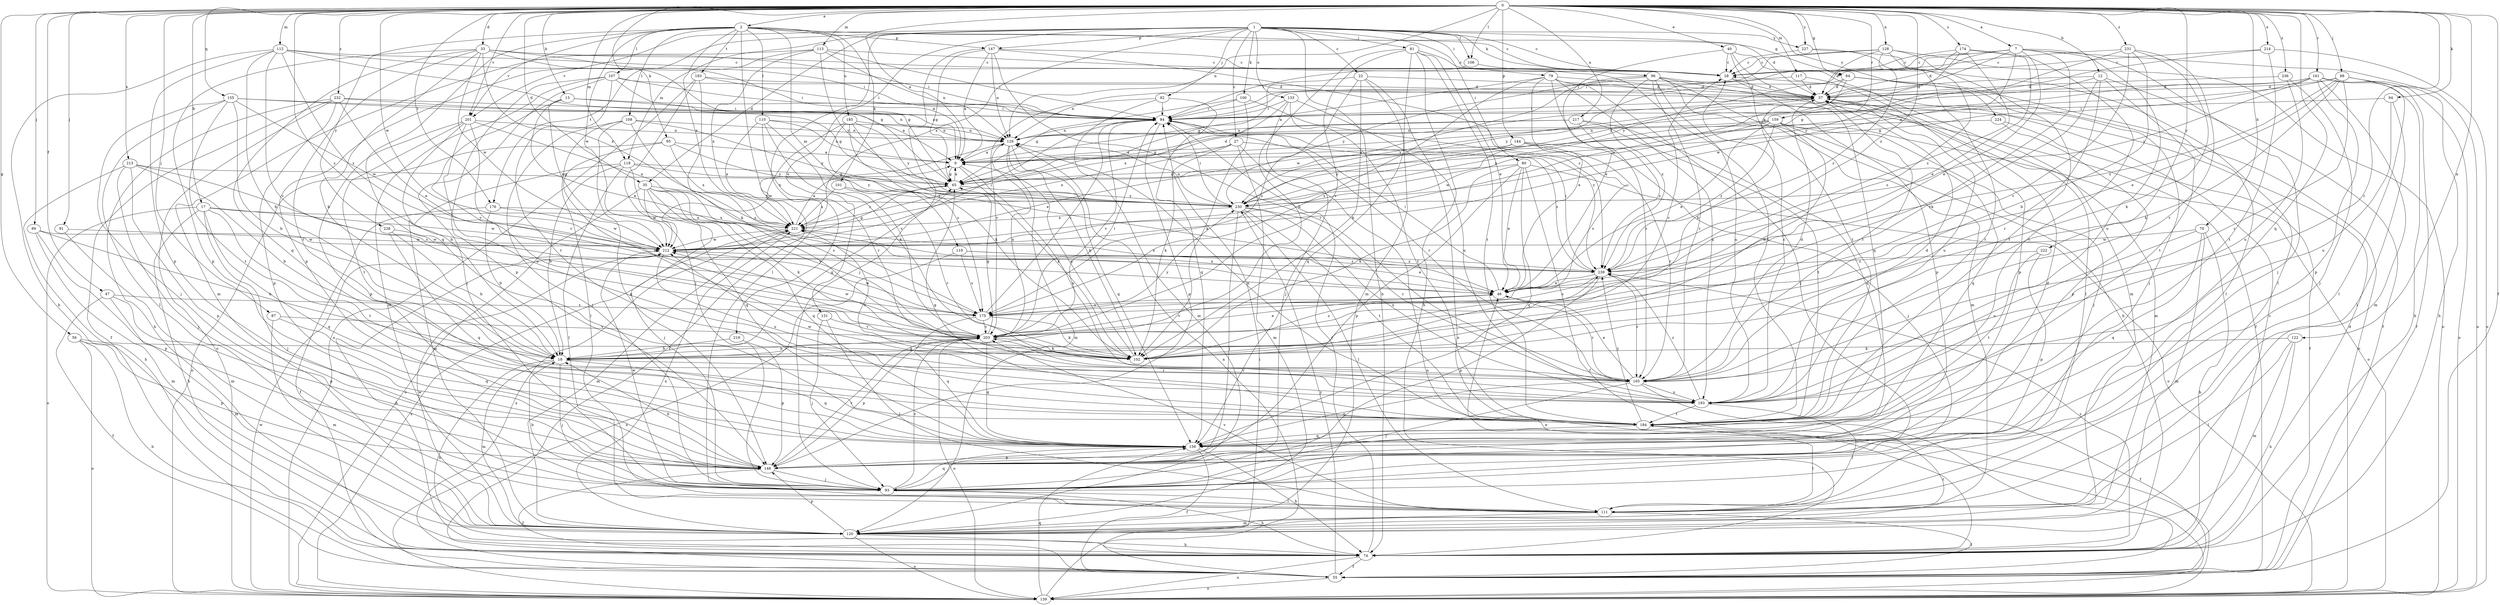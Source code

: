 strict digraph  {
0;
1;
2;
7;
9;
12;
13;
17;
18;
22;
27;
28;
33;
35;
37;
40;
46;
47;
55;
56;
64;
65;
70;
74;
79;
80;
81;
84;
87;
88;
89;
91;
92;
93;
94;
95;
96;
100;
101;
102;
106;
107;
108;
110;
111;
112;
113;
117;
118;
119;
120;
122;
128;
129;
131;
133;
139;
144;
147;
148;
155;
156;
159;
161;
165;
174;
175;
176;
183;
184;
185;
193;
201;
203;
212;
213;
214;
217;
219;
221;
222;
224;
227;
228;
230;
231;
232;
236;
239;
0 -> 2  [label=a];
0 -> 7  [label=a];
0 -> 9  [label=a];
0 -> 12  [label=b];
0 -> 13  [label=b];
0 -> 17  [label=b];
0 -> 33  [label=d];
0 -> 35  [label=d];
0 -> 40  [label=e];
0 -> 47  [label=f];
0 -> 55  [label=f];
0 -> 56  [label=g];
0 -> 64  [label=g];
0 -> 70  [label=h];
0 -> 87  [label=j];
0 -> 88  [label=j];
0 -> 89  [label=j];
0 -> 91  [label=j];
0 -> 94  [label=k];
0 -> 95  [label=k];
0 -> 106  [label=l];
0 -> 112  [label=m];
0 -> 113  [label=m];
0 -> 117  [label=m];
0 -> 118  [label=m];
0 -> 122  [label=n];
0 -> 128  [label=n];
0 -> 129  [label=n];
0 -> 144  [label=p];
0 -> 155  [label=q];
0 -> 156  [label=q];
0 -> 159  [label=r];
0 -> 161  [label=r];
0 -> 165  [label=r];
0 -> 174  [label=s];
0 -> 175  [label=s];
0 -> 176  [label=t];
0 -> 201  [label=v];
0 -> 212  [label=w];
0 -> 213  [label=x];
0 -> 214  [label=x];
0 -> 217  [label=x];
0 -> 222  [label=y];
0 -> 224  [label=y];
0 -> 227  [label=y];
0 -> 231  [label=z];
0 -> 232  [label=z];
0 -> 236  [label=z];
0 -> 239  [label=z];
1 -> 22  [label=c];
1 -> 27  [label=c];
1 -> 28  [label=c];
1 -> 35  [label=d];
1 -> 37  [label=d];
1 -> 74  [label=h];
1 -> 79  [label=i];
1 -> 80  [label=i];
1 -> 81  [label=i];
1 -> 92  [label=j];
1 -> 96  [label=k];
1 -> 100  [label=k];
1 -> 106  [label=l];
1 -> 118  [label=m];
1 -> 131  [label=o];
1 -> 133  [label=o];
1 -> 147  [label=p];
1 -> 176  [label=t];
1 -> 201  [label=v];
1 -> 219  [label=x];
1 -> 221  [label=x];
1 -> 227  [label=y];
2 -> 28  [label=c];
2 -> 64  [label=g];
2 -> 101  [label=k];
2 -> 107  [label=l];
2 -> 108  [label=l];
2 -> 110  [label=l];
2 -> 111  [label=l];
2 -> 119  [label=m];
2 -> 147  [label=p];
2 -> 156  [label=q];
2 -> 183  [label=t];
2 -> 185  [label=u];
2 -> 201  [label=v];
2 -> 212  [label=w];
2 -> 221  [label=x];
2 -> 228  [label=y];
7 -> 28  [label=c];
7 -> 37  [label=d];
7 -> 46  [label=e];
7 -> 84  [label=i];
7 -> 93  [label=j];
7 -> 102  [label=k];
7 -> 139  [label=o];
7 -> 193  [label=u];
7 -> 212  [label=w];
7 -> 230  [label=y];
9 -> 65  [label=g];
9 -> 102  [label=k];
9 -> 193  [label=u];
12 -> 37  [label=d];
12 -> 55  [label=f];
12 -> 84  [label=i];
12 -> 165  [label=r];
12 -> 184  [label=t];
12 -> 203  [label=v];
13 -> 46  [label=e];
13 -> 84  [label=i];
13 -> 129  [label=n];
13 -> 203  [label=v];
13 -> 212  [label=w];
17 -> 74  [label=h];
17 -> 93  [label=j];
17 -> 139  [label=o];
17 -> 156  [label=q];
17 -> 184  [label=t];
17 -> 212  [label=w];
17 -> 221  [label=x];
18 -> 65  [label=g];
18 -> 74  [label=h];
18 -> 93  [label=j];
18 -> 120  [label=m];
18 -> 156  [label=q];
18 -> 165  [label=r];
22 -> 37  [label=d];
22 -> 65  [label=g];
22 -> 102  [label=k];
22 -> 139  [label=o];
22 -> 156  [label=q];
22 -> 175  [label=s];
27 -> 9  [label=a];
27 -> 102  [label=k];
27 -> 120  [label=m];
27 -> 139  [label=o];
27 -> 221  [label=x];
27 -> 239  [label=z];
28 -> 37  [label=d];
28 -> 148  [label=p];
33 -> 9  [label=a];
33 -> 18  [label=b];
33 -> 28  [label=c];
33 -> 65  [label=g];
33 -> 84  [label=i];
33 -> 148  [label=p];
33 -> 156  [label=q];
33 -> 184  [label=t];
33 -> 212  [label=w];
33 -> 221  [label=x];
35 -> 93  [label=j];
35 -> 102  [label=k];
35 -> 139  [label=o];
35 -> 156  [label=q];
35 -> 175  [label=s];
35 -> 203  [label=v];
35 -> 212  [label=w];
35 -> 230  [label=y];
37 -> 84  [label=i];
37 -> 120  [label=m];
37 -> 139  [label=o];
37 -> 165  [label=r];
37 -> 193  [label=u];
37 -> 230  [label=y];
40 -> 28  [label=c];
40 -> 46  [label=e];
40 -> 120  [label=m];
40 -> 156  [label=q];
40 -> 184  [label=t];
46 -> 84  [label=i];
46 -> 165  [label=r];
46 -> 175  [label=s];
46 -> 203  [label=v];
46 -> 221  [label=x];
47 -> 55  [label=f];
47 -> 120  [label=m];
47 -> 148  [label=p];
47 -> 175  [label=s];
55 -> 129  [label=n];
55 -> 139  [label=o];
55 -> 221  [label=x];
55 -> 230  [label=y];
56 -> 74  [label=h];
56 -> 102  [label=k];
56 -> 139  [label=o];
56 -> 148  [label=p];
64 -> 18  [label=b];
64 -> 37  [label=d];
64 -> 93  [label=j];
64 -> 111  [label=l];
64 -> 230  [label=y];
65 -> 9  [label=a];
65 -> 37  [label=d];
65 -> 221  [label=x];
65 -> 230  [label=y];
70 -> 74  [label=h];
70 -> 120  [label=m];
70 -> 156  [label=q];
70 -> 193  [label=u];
70 -> 212  [label=w];
74 -> 28  [label=c];
74 -> 37  [label=d];
74 -> 46  [label=e];
74 -> 55  [label=f];
74 -> 84  [label=i];
74 -> 139  [label=o];
74 -> 239  [label=z];
79 -> 9  [label=a];
79 -> 37  [label=d];
79 -> 46  [label=e];
79 -> 55  [label=f];
79 -> 93  [label=j];
79 -> 165  [label=r];
79 -> 175  [label=s];
79 -> 193  [label=u];
80 -> 46  [label=e];
80 -> 55  [label=f];
80 -> 65  [label=g];
80 -> 102  [label=k];
80 -> 139  [label=o];
80 -> 148  [label=p];
80 -> 156  [label=q];
81 -> 18  [label=b];
81 -> 28  [label=c];
81 -> 46  [label=e];
81 -> 74  [label=h];
81 -> 120  [label=m];
81 -> 184  [label=t];
81 -> 203  [label=v];
84 -> 129  [label=n];
84 -> 148  [label=p];
84 -> 165  [label=r];
84 -> 203  [label=v];
87 -> 120  [label=m];
87 -> 156  [label=q];
87 -> 203  [label=v];
88 -> 9  [label=a];
88 -> 37  [label=d];
88 -> 46  [label=e];
88 -> 74  [label=h];
88 -> 102  [label=k];
88 -> 111  [label=l];
88 -> 165  [label=r];
88 -> 239  [label=z];
89 -> 18  [label=b];
89 -> 120  [label=m];
89 -> 148  [label=p];
89 -> 212  [label=w];
91 -> 120  [label=m];
91 -> 212  [label=w];
92 -> 84  [label=i];
92 -> 120  [label=m];
92 -> 156  [label=q];
92 -> 203  [label=v];
93 -> 18  [label=b];
93 -> 74  [label=h];
93 -> 111  [label=l];
93 -> 156  [label=q];
93 -> 203  [label=v];
93 -> 212  [label=w];
94 -> 84  [label=i];
94 -> 111  [label=l];
94 -> 193  [label=u];
95 -> 9  [label=a];
95 -> 102  [label=k];
95 -> 139  [label=o];
95 -> 221  [label=x];
95 -> 230  [label=y];
96 -> 37  [label=d];
96 -> 74  [label=h];
96 -> 111  [label=l];
96 -> 120  [label=m];
96 -> 165  [label=r];
96 -> 193  [label=u];
96 -> 212  [label=w];
96 -> 230  [label=y];
96 -> 239  [label=z];
100 -> 65  [label=g];
100 -> 84  [label=i];
100 -> 102  [label=k];
100 -> 239  [label=z];
101 -> 165  [label=r];
101 -> 221  [label=x];
101 -> 230  [label=y];
102 -> 9  [label=a];
102 -> 28  [label=c];
102 -> 239  [label=z];
106 -> 84  [label=i];
106 -> 184  [label=t];
107 -> 9  [label=a];
107 -> 37  [label=d];
107 -> 84  [label=i];
107 -> 93  [label=j];
107 -> 120  [label=m];
107 -> 148  [label=p];
107 -> 184  [label=t];
108 -> 93  [label=j];
108 -> 111  [label=l];
108 -> 129  [label=n];
108 -> 148  [label=p];
108 -> 175  [label=s];
108 -> 230  [label=y];
110 -> 9  [label=a];
110 -> 102  [label=k];
110 -> 129  [label=n];
110 -> 165  [label=r];
110 -> 203  [label=v];
110 -> 221  [label=x];
111 -> 55  [label=f];
111 -> 120  [label=m];
111 -> 203  [label=v];
112 -> 18  [label=b];
112 -> 28  [label=c];
112 -> 65  [label=g];
112 -> 74  [label=h];
112 -> 84  [label=i];
112 -> 148  [label=p];
112 -> 203  [label=v];
112 -> 239  [label=z];
113 -> 28  [label=c];
113 -> 84  [label=i];
113 -> 120  [label=m];
113 -> 129  [label=n];
113 -> 148  [label=p];
113 -> 221  [label=x];
113 -> 230  [label=y];
117 -> 37  [label=d];
117 -> 129  [label=n];
117 -> 148  [label=p];
118 -> 18  [label=b];
118 -> 65  [label=g];
118 -> 111  [label=l];
118 -> 120  [label=m];
118 -> 156  [label=q];
118 -> 230  [label=y];
119 -> 46  [label=e];
119 -> 139  [label=o];
119 -> 175  [label=s];
119 -> 239  [label=z];
120 -> 74  [label=h];
120 -> 139  [label=o];
120 -> 148  [label=p];
120 -> 184  [label=t];
120 -> 212  [label=w];
120 -> 221  [label=x];
122 -> 74  [label=h];
122 -> 102  [label=k];
122 -> 111  [label=l];
122 -> 120  [label=m];
128 -> 28  [label=c];
128 -> 37  [label=d];
128 -> 84  [label=i];
128 -> 139  [label=o];
128 -> 175  [label=s];
128 -> 184  [label=t];
128 -> 239  [label=z];
129 -> 9  [label=a];
129 -> 102  [label=k];
129 -> 120  [label=m];
129 -> 156  [label=q];
129 -> 212  [label=w];
131 -> 93  [label=j];
131 -> 111  [label=l];
131 -> 203  [label=v];
133 -> 84  [label=i];
133 -> 93  [label=j];
133 -> 184  [label=t];
133 -> 193  [label=u];
133 -> 221  [label=x];
139 -> 84  [label=i];
139 -> 156  [label=q];
139 -> 212  [label=w];
139 -> 221  [label=x];
144 -> 9  [label=a];
144 -> 93  [label=j];
144 -> 165  [label=r];
144 -> 175  [label=s];
144 -> 230  [label=y];
147 -> 9  [label=a];
147 -> 28  [label=c];
147 -> 65  [label=g];
147 -> 93  [label=j];
147 -> 129  [label=n];
147 -> 165  [label=r];
147 -> 239  [label=z];
148 -> 18  [label=b];
148 -> 37  [label=d];
148 -> 55  [label=f];
148 -> 93  [label=j];
148 -> 203  [label=v];
155 -> 18  [label=b];
155 -> 65  [label=g];
155 -> 84  [label=i];
155 -> 93  [label=j];
155 -> 111  [label=l];
155 -> 184  [label=t];
155 -> 212  [label=w];
156 -> 55  [label=f];
156 -> 74  [label=h];
156 -> 148  [label=p];
159 -> 18  [label=b];
159 -> 46  [label=e];
159 -> 93  [label=j];
159 -> 129  [label=n];
159 -> 139  [label=o];
159 -> 156  [label=q];
159 -> 212  [label=w];
159 -> 230  [label=y];
159 -> 239  [label=z];
161 -> 9  [label=a];
161 -> 37  [label=d];
161 -> 55  [label=f];
161 -> 65  [label=g];
161 -> 74  [label=h];
161 -> 120  [label=m];
161 -> 139  [label=o];
161 -> 148  [label=p];
161 -> 230  [label=y];
165 -> 37  [label=d];
165 -> 46  [label=e];
165 -> 55  [label=f];
165 -> 93  [label=j];
165 -> 156  [label=q];
165 -> 193  [label=u];
165 -> 221  [label=x];
174 -> 28  [label=c];
174 -> 46  [label=e];
174 -> 184  [label=t];
174 -> 212  [label=w];
174 -> 230  [label=y];
174 -> 239  [label=z];
175 -> 84  [label=i];
175 -> 102  [label=k];
175 -> 156  [label=q];
175 -> 203  [label=v];
175 -> 212  [label=w];
176 -> 18  [label=b];
176 -> 55  [label=f];
176 -> 212  [label=w];
176 -> 221  [label=x];
183 -> 37  [label=d];
183 -> 84  [label=i];
183 -> 93  [label=j];
183 -> 102  [label=k];
183 -> 139  [label=o];
184 -> 65  [label=g];
184 -> 111  [label=l];
184 -> 129  [label=n];
184 -> 156  [label=q];
184 -> 239  [label=z];
185 -> 46  [label=e];
185 -> 55  [label=f];
185 -> 102  [label=k];
185 -> 129  [label=n];
185 -> 175  [label=s];
185 -> 230  [label=y];
193 -> 28  [label=c];
193 -> 37  [label=d];
193 -> 111  [label=l];
193 -> 184  [label=t];
193 -> 203  [label=v];
193 -> 212  [label=w];
193 -> 239  [label=z];
201 -> 18  [label=b];
201 -> 129  [label=n];
201 -> 148  [label=p];
201 -> 184  [label=t];
201 -> 193  [label=u];
201 -> 203  [label=v];
201 -> 221  [label=x];
203 -> 18  [label=b];
203 -> 46  [label=e];
203 -> 65  [label=g];
203 -> 84  [label=i];
203 -> 102  [label=k];
203 -> 129  [label=n];
203 -> 139  [label=o];
203 -> 148  [label=p];
203 -> 156  [label=q];
203 -> 212  [label=w];
203 -> 230  [label=y];
212 -> 65  [label=g];
212 -> 74  [label=h];
212 -> 84  [label=i];
212 -> 193  [label=u];
212 -> 239  [label=z];
213 -> 18  [label=b];
213 -> 65  [label=g];
213 -> 74  [label=h];
213 -> 93  [label=j];
213 -> 148  [label=p];
213 -> 175  [label=s];
214 -> 28  [label=c];
214 -> 65  [label=g];
214 -> 139  [label=o];
214 -> 184  [label=t];
217 -> 65  [label=g];
217 -> 129  [label=n];
217 -> 156  [label=q];
217 -> 184  [label=t];
217 -> 239  [label=z];
219 -> 18  [label=b];
219 -> 148  [label=p];
221 -> 9  [label=a];
221 -> 120  [label=m];
221 -> 212  [label=w];
222 -> 148  [label=p];
222 -> 184  [label=t];
222 -> 239  [label=z];
224 -> 55  [label=f];
224 -> 129  [label=n];
224 -> 148  [label=p];
227 -> 28  [label=c];
227 -> 111  [label=l];
227 -> 184  [label=t];
228 -> 18  [label=b];
228 -> 156  [label=q];
228 -> 212  [label=w];
230 -> 84  [label=i];
230 -> 93  [label=j];
230 -> 111  [label=l];
230 -> 129  [label=n];
230 -> 165  [label=r];
230 -> 184  [label=t];
230 -> 193  [label=u];
230 -> 221  [label=x];
231 -> 18  [label=b];
231 -> 28  [label=c];
231 -> 102  [label=k];
231 -> 165  [label=r];
231 -> 203  [label=v];
231 -> 230  [label=y];
232 -> 9  [label=a];
232 -> 46  [label=e];
232 -> 55  [label=f];
232 -> 74  [label=h];
232 -> 84  [label=i];
232 -> 139  [label=o];
232 -> 148  [label=p];
236 -> 37  [label=d];
236 -> 93  [label=j];
236 -> 193  [label=u];
239 -> 46  [label=e];
239 -> 84  [label=i];
239 -> 148  [label=p];
239 -> 165  [label=r];
239 -> 175  [label=s];
239 -> 221  [label=x];
}
